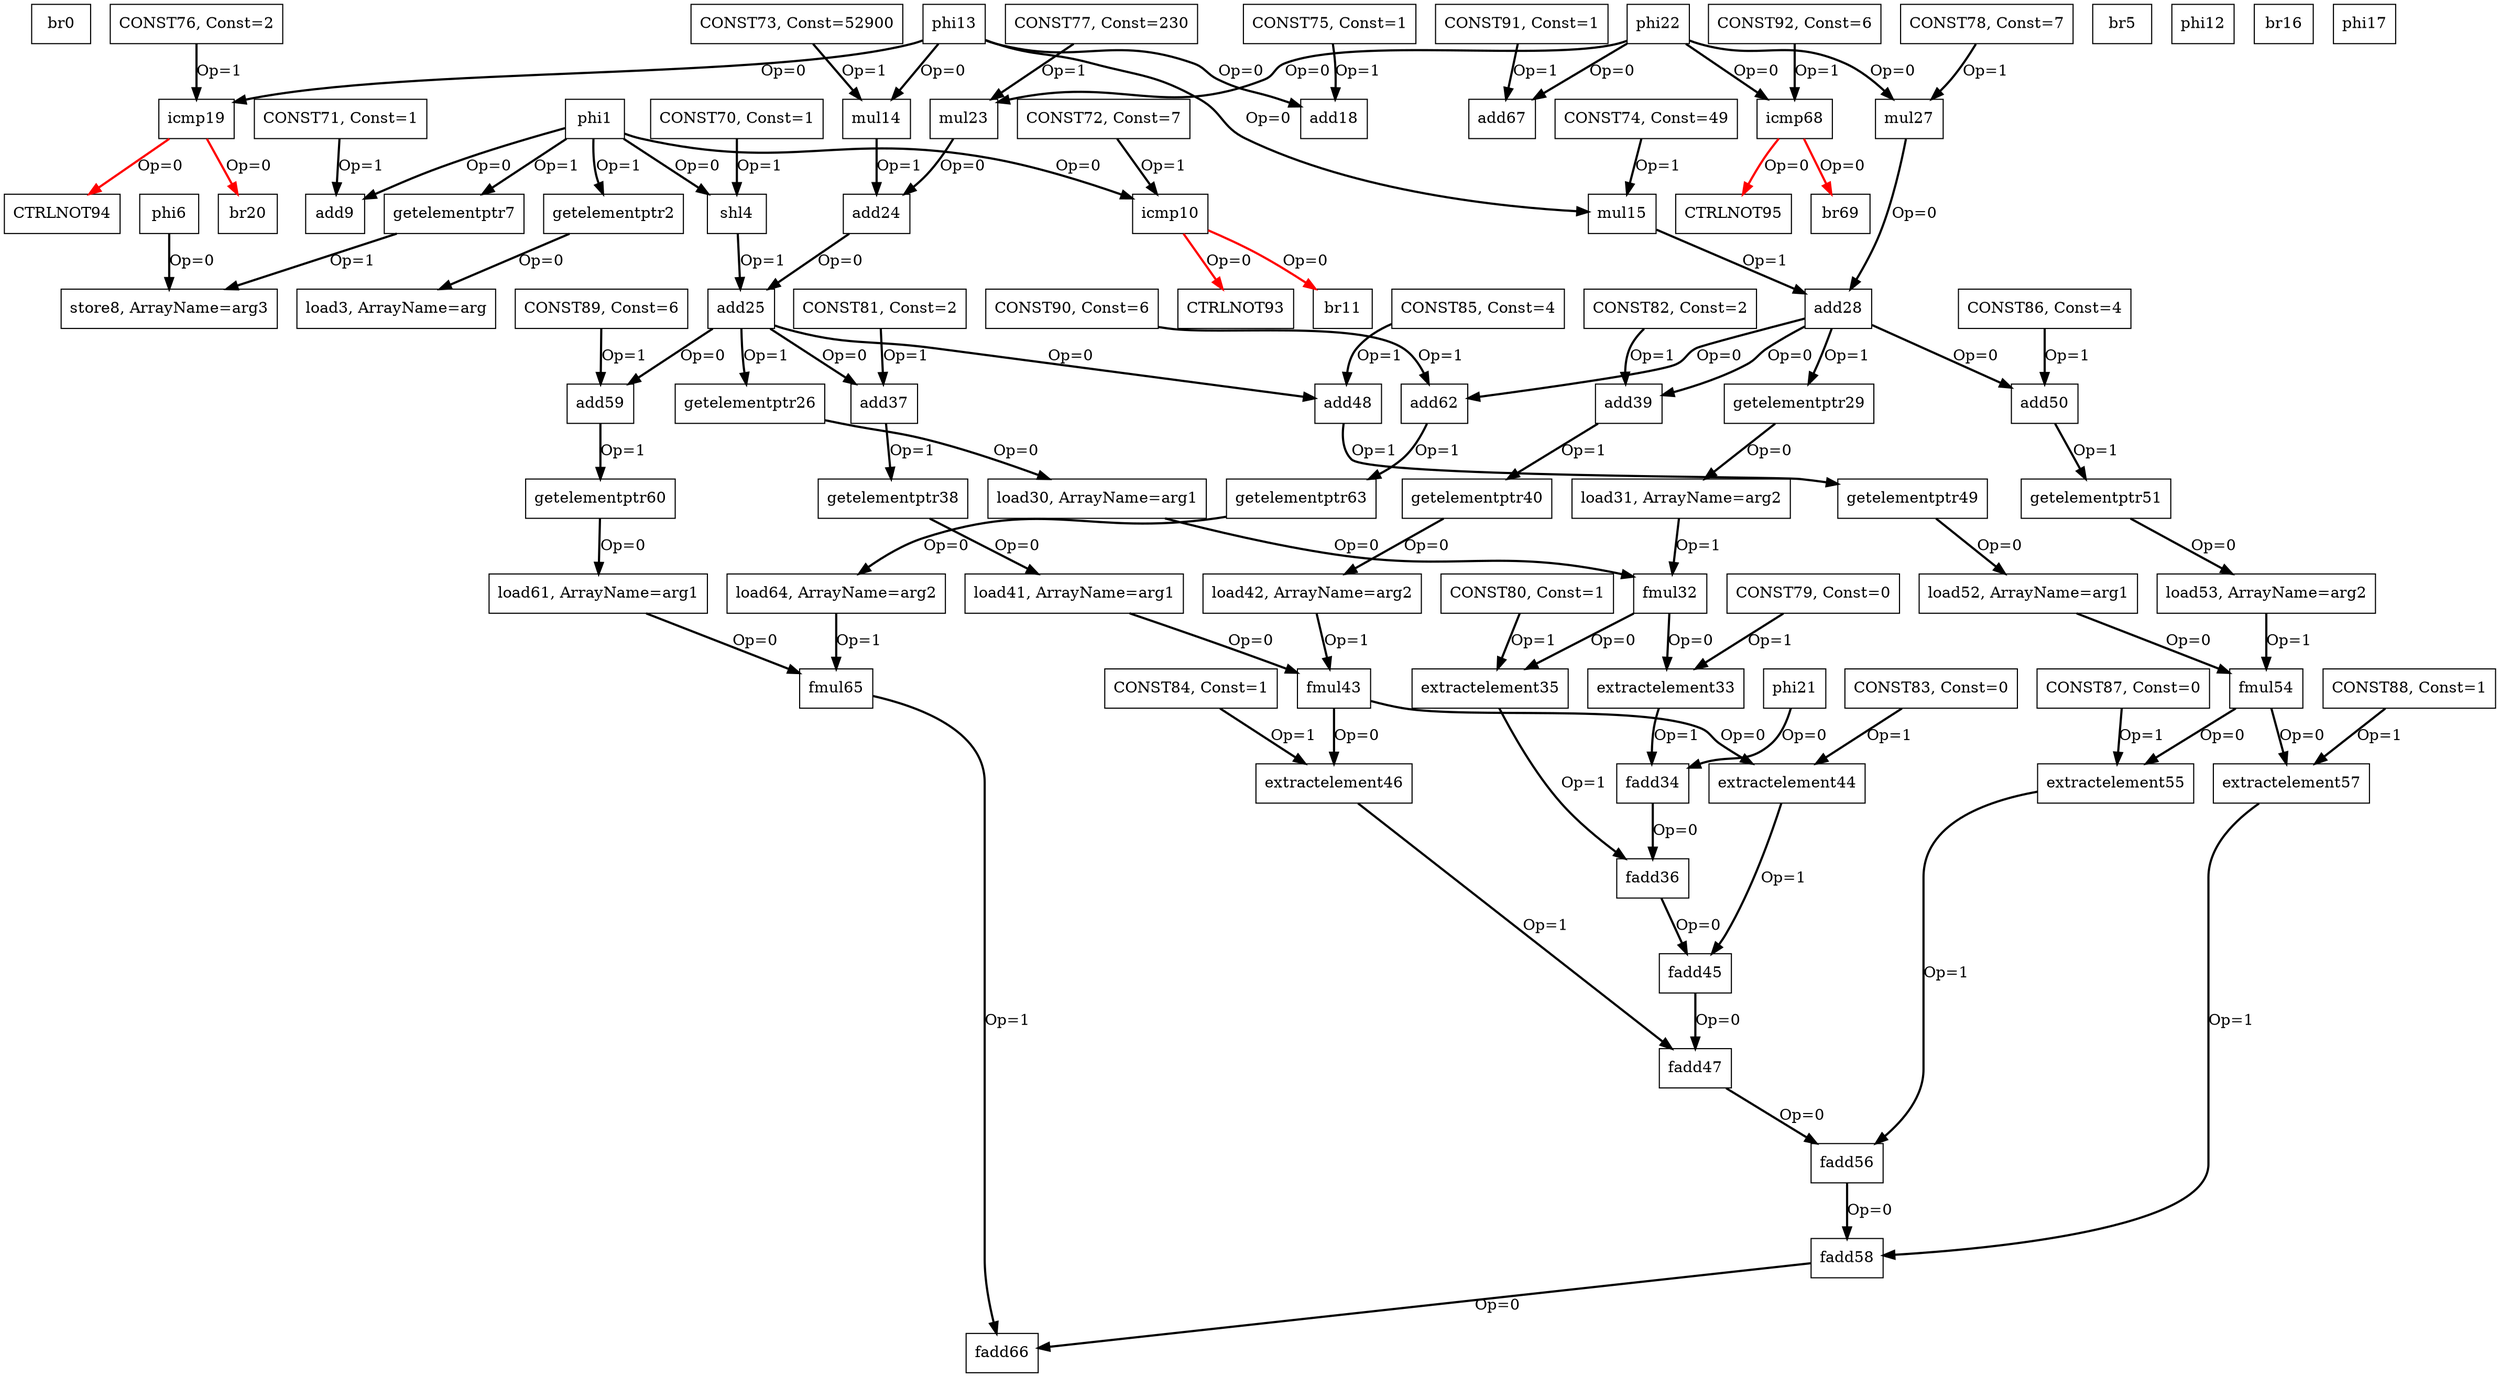 Digraph G {
br0[label = "br0", shape = box, color = black];
phi1[label = "phi1", shape = box, color = black];
getelementptr2[label = "getelementptr2", shape = box, color = black];
load3[label = "load3, ArrayName=arg", shape = box, color = black];
shl4[label = "shl4", shape = box, color = black];
br5[label = "br5", shape = box, color = black];
phi6[label = "phi6", shape = box, color = black];
getelementptr7[label = "getelementptr7", shape = box, color = black];
store8[label = "store8, ArrayName=arg3", shape = box, color = black];
add9[label = "add9", shape = box, color = black];
icmp10[label = "icmp10", shape = box, color = black];
br11[label = "br11", shape = box, color = black];
phi12[label = "phi12", shape = box, color = black];
phi13[label = "phi13", shape = box, color = black];
mul14[label = "mul14", shape = box, color = black];
mul15[label = "mul15", shape = box, color = black];
br16[label = "br16", shape = box, color = black];
phi17[label = "phi17", shape = box, color = black];
add18[label = "add18", shape = box, color = black];
icmp19[label = "icmp19", shape = box, color = black];
br20[label = "br20", shape = box, color = black];
phi21[label = "phi21", shape = box, color = black];
phi22[label = "phi22", shape = box, color = black];
mul23[label = "mul23", shape = box, color = black];
add24[label = "add24", shape = box, color = black];
add25[label = "add25", shape = box, color = black];
getelementptr26[label = "getelementptr26", shape = box, color = black];
mul27[label = "mul27", shape = box, color = black];
add28[label = "add28", shape = box, color = black];
getelementptr29[label = "getelementptr29", shape = box, color = black];
load30[label = "load30, ArrayName=arg1", shape = box, color = black];
load31[label = "load31, ArrayName=arg2", shape = box, color = black];
fmul32[label = "fmul32", shape = box, color = black];
extractelement33[label = "extractelement33", shape = box, color = black];
fadd34[label = "fadd34", shape = box, color = black];
extractelement35[label = "extractelement35", shape = box, color = black];
fadd36[label = "fadd36", shape = box, color = black];
add37[label = "add37", shape = box, color = black];
getelementptr38[label = "getelementptr38", shape = box, color = black];
add39[label = "add39", shape = box, color = black];
getelementptr40[label = "getelementptr40", shape = box, color = black];
load41[label = "load41, ArrayName=arg1", shape = box, color = black];
load42[label = "load42, ArrayName=arg2", shape = box, color = black];
fmul43[label = "fmul43", shape = box, color = black];
extractelement44[label = "extractelement44", shape = box, color = black];
fadd45[label = "fadd45", shape = box, color = black];
extractelement46[label = "extractelement46", shape = box, color = black];
fadd47[label = "fadd47", shape = box, color = black];
add48[label = "add48", shape = box, color = black];
getelementptr49[label = "getelementptr49", shape = box, color = black];
add50[label = "add50", shape = box, color = black];
getelementptr51[label = "getelementptr51", shape = box, color = black];
load52[label = "load52, ArrayName=arg1", shape = box, color = black];
load53[label = "load53, ArrayName=arg2", shape = box, color = black];
fmul54[label = "fmul54", shape = box, color = black];
extractelement55[label = "extractelement55", shape = box, color = black];
fadd56[label = "fadd56", shape = box, color = black];
extractelement57[label = "extractelement57", shape = box, color = black];
fadd58[label = "fadd58", shape = box, color = black];
add59[label = "add59", shape = box, color = black];
getelementptr60[label = "getelementptr60", shape = box, color = black];
load61[label = "load61, ArrayName=arg1", shape = box, color = black];
add62[label = "add62", shape = box, color = black];
getelementptr63[label = "getelementptr63", shape = box, color = black];
load64[label = "load64, ArrayName=arg2", shape = box, color = black];
fmul65[label = "fmul65", shape = box, color = black];
fadd66[label = "fadd66", shape = box, color = black];
add67[label = "add67", shape = box, color = black];
icmp68[label = "icmp68", shape = box, color = black];
br69[label = "br69", shape = box, color = black];
CONST70[label = "CONST70, Const=1", shape = box, color = black];
CONST71[label = "CONST71, Const=1", shape = box, color = black];
CONST72[label = "CONST72, Const=7", shape = box, color = black];
CONST73[label = "CONST73, Const=52900", shape = box, color = black];
CONST74[label = "CONST74, Const=49", shape = box, color = black];
CONST75[label = "CONST75, Const=1", shape = box, color = black];
CONST76[label = "CONST76, Const=2", shape = box, color = black];
CONST77[label = "CONST77, Const=230", shape = box, color = black];
CONST78[label = "CONST78, Const=7", shape = box, color = black];
CONST79[label = "CONST79, Const=0", shape = box, color = black];
CONST80[label = "CONST80, Const=1", shape = box, color = black];
CONST81[label = "CONST81, Const=2", shape = box, color = black];
CONST82[label = "CONST82, Const=2", shape = box, color = black];
CONST83[label = "CONST83, Const=0", shape = box, color = black];
CONST84[label = "CONST84, Const=1", shape = box, color = black];
CONST85[label = "CONST85, Const=4", shape = box, color = black];
CONST86[label = "CONST86, Const=4", shape = box, color = black];
CONST87[label = "CONST87, Const=0", shape = box, color = black];
CONST88[label = "CONST88, Const=1", shape = box, color = black];
CONST89[label = "CONST89, Const=6", shape = box, color = black];
CONST90[label = "CONST90, Const=6", shape = box, color = black];
CONST91[label = "CONST91, Const=1", shape = box, color = black];
CONST92[label = "CONST92, Const=6", shape = box, color = black];
CTRLNOT93[label = "CTRLNOT93", shape = box, color = black];
CTRLNOT94[label = "CTRLNOT94", shape = box, color = black];
CTRLNOT95[label = "CTRLNOT95", shape = box, color = black];
phi1 -> icmp10[color = black, style = bold, label = "Op=0"];
phi1 -> add9[color = black, style = bold, label = "Op=0"];
phi1 -> getelementptr7[color = black, style = bold, label = "Op=1"];
phi1 -> shl4[color = black, style = bold, label = "Op=0"];
phi1 -> getelementptr2[color = black, style = bold, label = "Op=1"];
getelementptr2 -> load3[color = black, style = bold, label = "Op=0"];
CONST70 -> shl4[color = black, style = bold, label = "Op=1"];
shl4 -> add25[color = black, style = bold, label = "Op=1"];
phi6 -> store8[color = black, style = bold, label = "Op=0"];
getelementptr7 -> store8[color = black, style = bold, label = "Op=1"];
CONST71 -> add9[color = black, style = bold, label = "Op=1"];
CONST72 -> icmp10[color = black, style = bold, label = "Op=1"];
icmp10 -> br11[color = red, style = bold, label = "Op=0"];
phi13 -> icmp19[color = black, style = bold, label = "Op=0"];
phi13 -> add18[color = black, style = bold, label = "Op=0"];
phi13 -> mul15[color = black, style = bold, label = "Op=0"];
phi13 -> mul14[color = black, style = bold, label = "Op=0"];
CONST73 -> mul14[color = black, style = bold, label = "Op=1"];
mul14 -> add24[color = black, style = bold, label = "Op=1"];
CONST74 -> mul15[color = black, style = bold, label = "Op=1"];
mul15 -> add28[color = black, style = bold, label = "Op=1"];
CONST75 -> add18[color = black, style = bold, label = "Op=1"];
CONST76 -> icmp19[color = black, style = bold, label = "Op=1"];
icmp19 -> br20[color = red, style = bold, label = "Op=0"];
phi21 -> fadd34[color = black, style = bold, label = "Op=0"];
phi22 -> icmp68[color = black, style = bold, label = "Op=0"];
phi22 -> add67[color = black, style = bold, label = "Op=0"];
phi22 -> mul27[color = black, style = bold, label = "Op=0"];
phi22 -> mul23[color = black, style = bold, label = "Op=0"];
CONST77 -> mul23[color = black, style = bold, label = "Op=1"];
mul23 -> add24[color = black, style = bold, label = "Op=0"];
add24 -> add25[color = black, style = bold, label = "Op=0"];
add25 -> add59[color = black, style = bold, label = "Op=0"];
add25 -> add48[color = black, style = bold, label = "Op=0"];
add25 -> add37[color = black, style = bold, label = "Op=0"];
add25 -> getelementptr26[color = black, style = bold, label = "Op=1"];
getelementptr26 -> load30[color = black, style = bold, label = "Op=0"];
CONST78 -> mul27[color = black, style = bold, label = "Op=1"];
mul27 -> add28[color = black, style = bold, label = "Op=0"];
add28 -> add62[color = black, style = bold, label = "Op=0"];
add28 -> add50[color = black, style = bold, label = "Op=0"];
add28 -> add39[color = black, style = bold, label = "Op=0"];
add28 -> getelementptr29[color = black, style = bold, label = "Op=1"];
getelementptr29 -> load31[color = black, style = bold, label = "Op=0"];
load30 -> fmul32[color = black, style = bold, label = "Op=0"];
load31 -> fmul32[color = black, style = bold, label = "Op=1"];
fmul32 -> extractelement35[color = black, style = bold, label = "Op=0"];
fmul32 -> extractelement33[color = black, style = bold, label = "Op=0"];
CONST79 -> extractelement33[color = black, style = bold, label = "Op=1"];
extractelement33 -> fadd34[color = black, style = bold, label = "Op=1"];
fadd34 -> fadd36[color = black, style = bold, label = "Op=0"];
CONST80 -> extractelement35[color = black, style = bold, label = "Op=1"];
extractelement35 -> fadd36[color = black, style = bold, label = "Op=1"];
fadd36 -> fadd45[color = black, style = bold, label = "Op=0"];
CONST81 -> add37[color = black, style = bold, label = "Op=1"];
add37 -> getelementptr38[color = black, style = bold, label = "Op=1"];
getelementptr38 -> load41[color = black, style = bold, label = "Op=0"];
CONST82 -> add39[color = black, style = bold, label = "Op=1"];
add39 -> getelementptr40[color = black, style = bold, label = "Op=1"];
getelementptr40 -> load42[color = black, style = bold, label = "Op=0"];
load41 -> fmul43[color = black, style = bold, label = "Op=0"];
load42 -> fmul43[color = black, style = bold, label = "Op=1"];
fmul43 -> extractelement46[color = black, style = bold, label = "Op=0"];
fmul43 -> extractelement44[color = black, style = bold, label = "Op=0"];
CONST83 -> extractelement44[color = black, style = bold, label = "Op=1"];
extractelement44 -> fadd45[color = black, style = bold, label = "Op=1"];
fadd45 -> fadd47[color = black, style = bold, label = "Op=0"];
CONST84 -> extractelement46[color = black, style = bold, label = "Op=1"];
extractelement46 -> fadd47[color = black, style = bold, label = "Op=1"];
fadd47 -> fadd56[color = black, style = bold, label = "Op=0"];
CONST85 -> add48[color = black, style = bold, label = "Op=1"];
add48 -> getelementptr49[color = black, style = bold, label = "Op=1"];
getelementptr49 -> load52[color = black, style = bold, label = "Op=0"];
CONST86 -> add50[color = black, style = bold, label = "Op=1"];
add50 -> getelementptr51[color = black, style = bold, label = "Op=1"];
getelementptr51 -> load53[color = black, style = bold, label = "Op=0"];
load52 -> fmul54[color = black, style = bold, label = "Op=0"];
load53 -> fmul54[color = black, style = bold, label = "Op=1"];
fmul54 -> extractelement57[color = black, style = bold, label = "Op=0"];
fmul54 -> extractelement55[color = black, style = bold, label = "Op=0"];
CONST87 -> extractelement55[color = black, style = bold, label = "Op=1"];
extractelement55 -> fadd56[color = black, style = bold, label = "Op=1"];
fadd56 -> fadd58[color = black, style = bold, label = "Op=0"];
CONST88 -> extractelement57[color = black, style = bold, label = "Op=1"];
extractelement57 -> fadd58[color = black, style = bold, label = "Op=1"];
fadd58 -> fadd66[color = black, style = bold, label = "Op=0"];
CONST89 -> add59[color = black, style = bold, label = "Op=1"];
add59 -> getelementptr60[color = black, style = bold, label = "Op=1"];
getelementptr60 -> load61[color = black, style = bold, label = "Op=0"];
load61 -> fmul65[color = black, style = bold, label = "Op=0"];
CONST90 -> add62[color = black, style = bold, label = "Op=1"];
add62 -> getelementptr63[color = black, style = bold, label = "Op=1"];
getelementptr63 -> load64[color = black, style = bold, label = "Op=0"];
load64 -> fmul65[color = black, style = bold, label = "Op=1"];
fmul65 -> fadd66[color = black, style = bold, label = "Op=1"];
CONST91 -> add67[color = black, style = bold, label = "Op=1"];
CONST92 -> icmp68[color = black, style = bold, label = "Op=1"];
icmp68 -> br69[color = red, style = bold, label = "Op=0"];
icmp10 -> CTRLNOT93[color = red, style = bold, label = "Op=0"];
icmp19 -> CTRLNOT94[color = red, style = bold, label = "Op=0"];
icmp68 -> CTRLNOT95[color = red, style = bold, label = "Op=0"];
}
